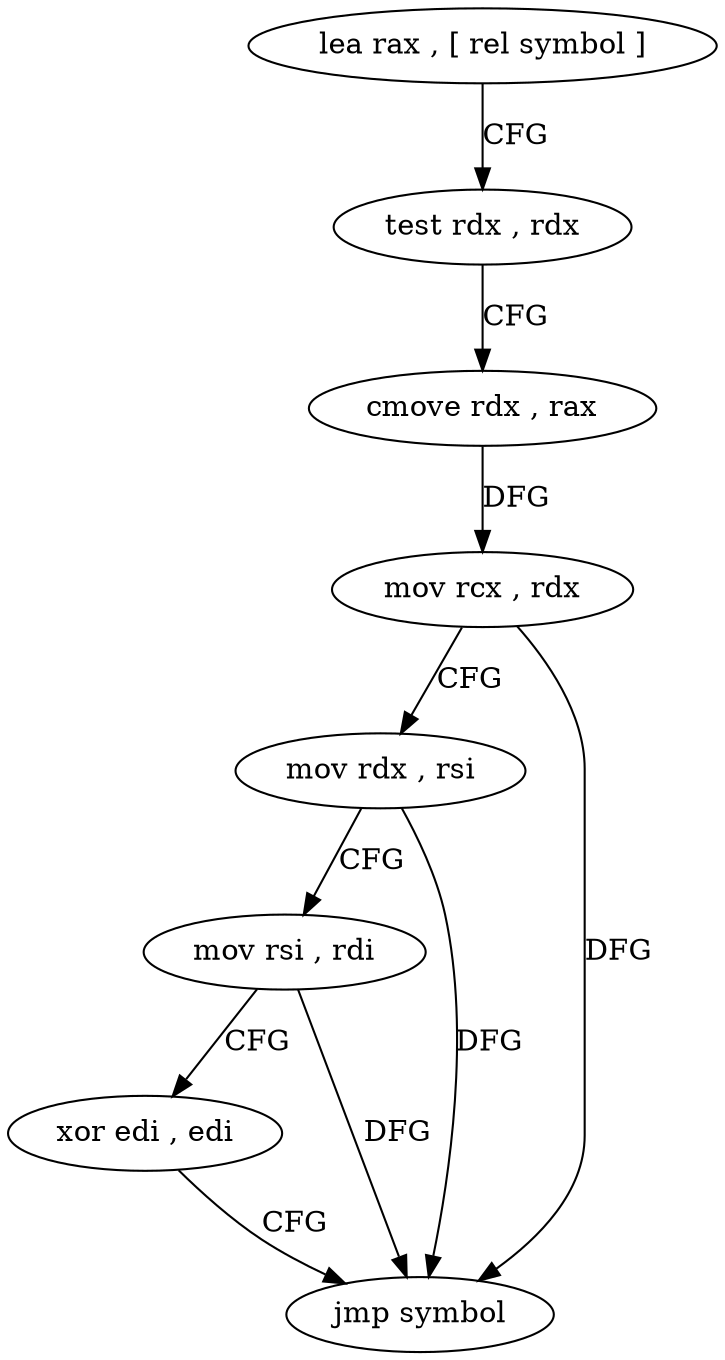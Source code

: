 digraph "func" {
"184272" [label = "lea rax , [ rel symbol ]" ]
"184279" [label = "test rdx , rdx" ]
"184282" [label = "cmove rdx , rax" ]
"184286" [label = "mov rcx , rdx" ]
"184289" [label = "mov rdx , rsi" ]
"184292" [label = "mov rsi , rdi" ]
"184295" [label = "xor edi , edi" ]
"184297" [label = "jmp symbol" ]
"184272" -> "184279" [ label = "CFG" ]
"184279" -> "184282" [ label = "CFG" ]
"184282" -> "184286" [ label = "DFG" ]
"184286" -> "184289" [ label = "CFG" ]
"184286" -> "184297" [ label = "DFG" ]
"184289" -> "184292" [ label = "CFG" ]
"184289" -> "184297" [ label = "DFG" ]
"184292" -> "184295" [ label = "CFG" ]
"184292" -> "184297" [ label = "DFG" ]
"184295" -> "184297" [ label = "CFG" ]
}
